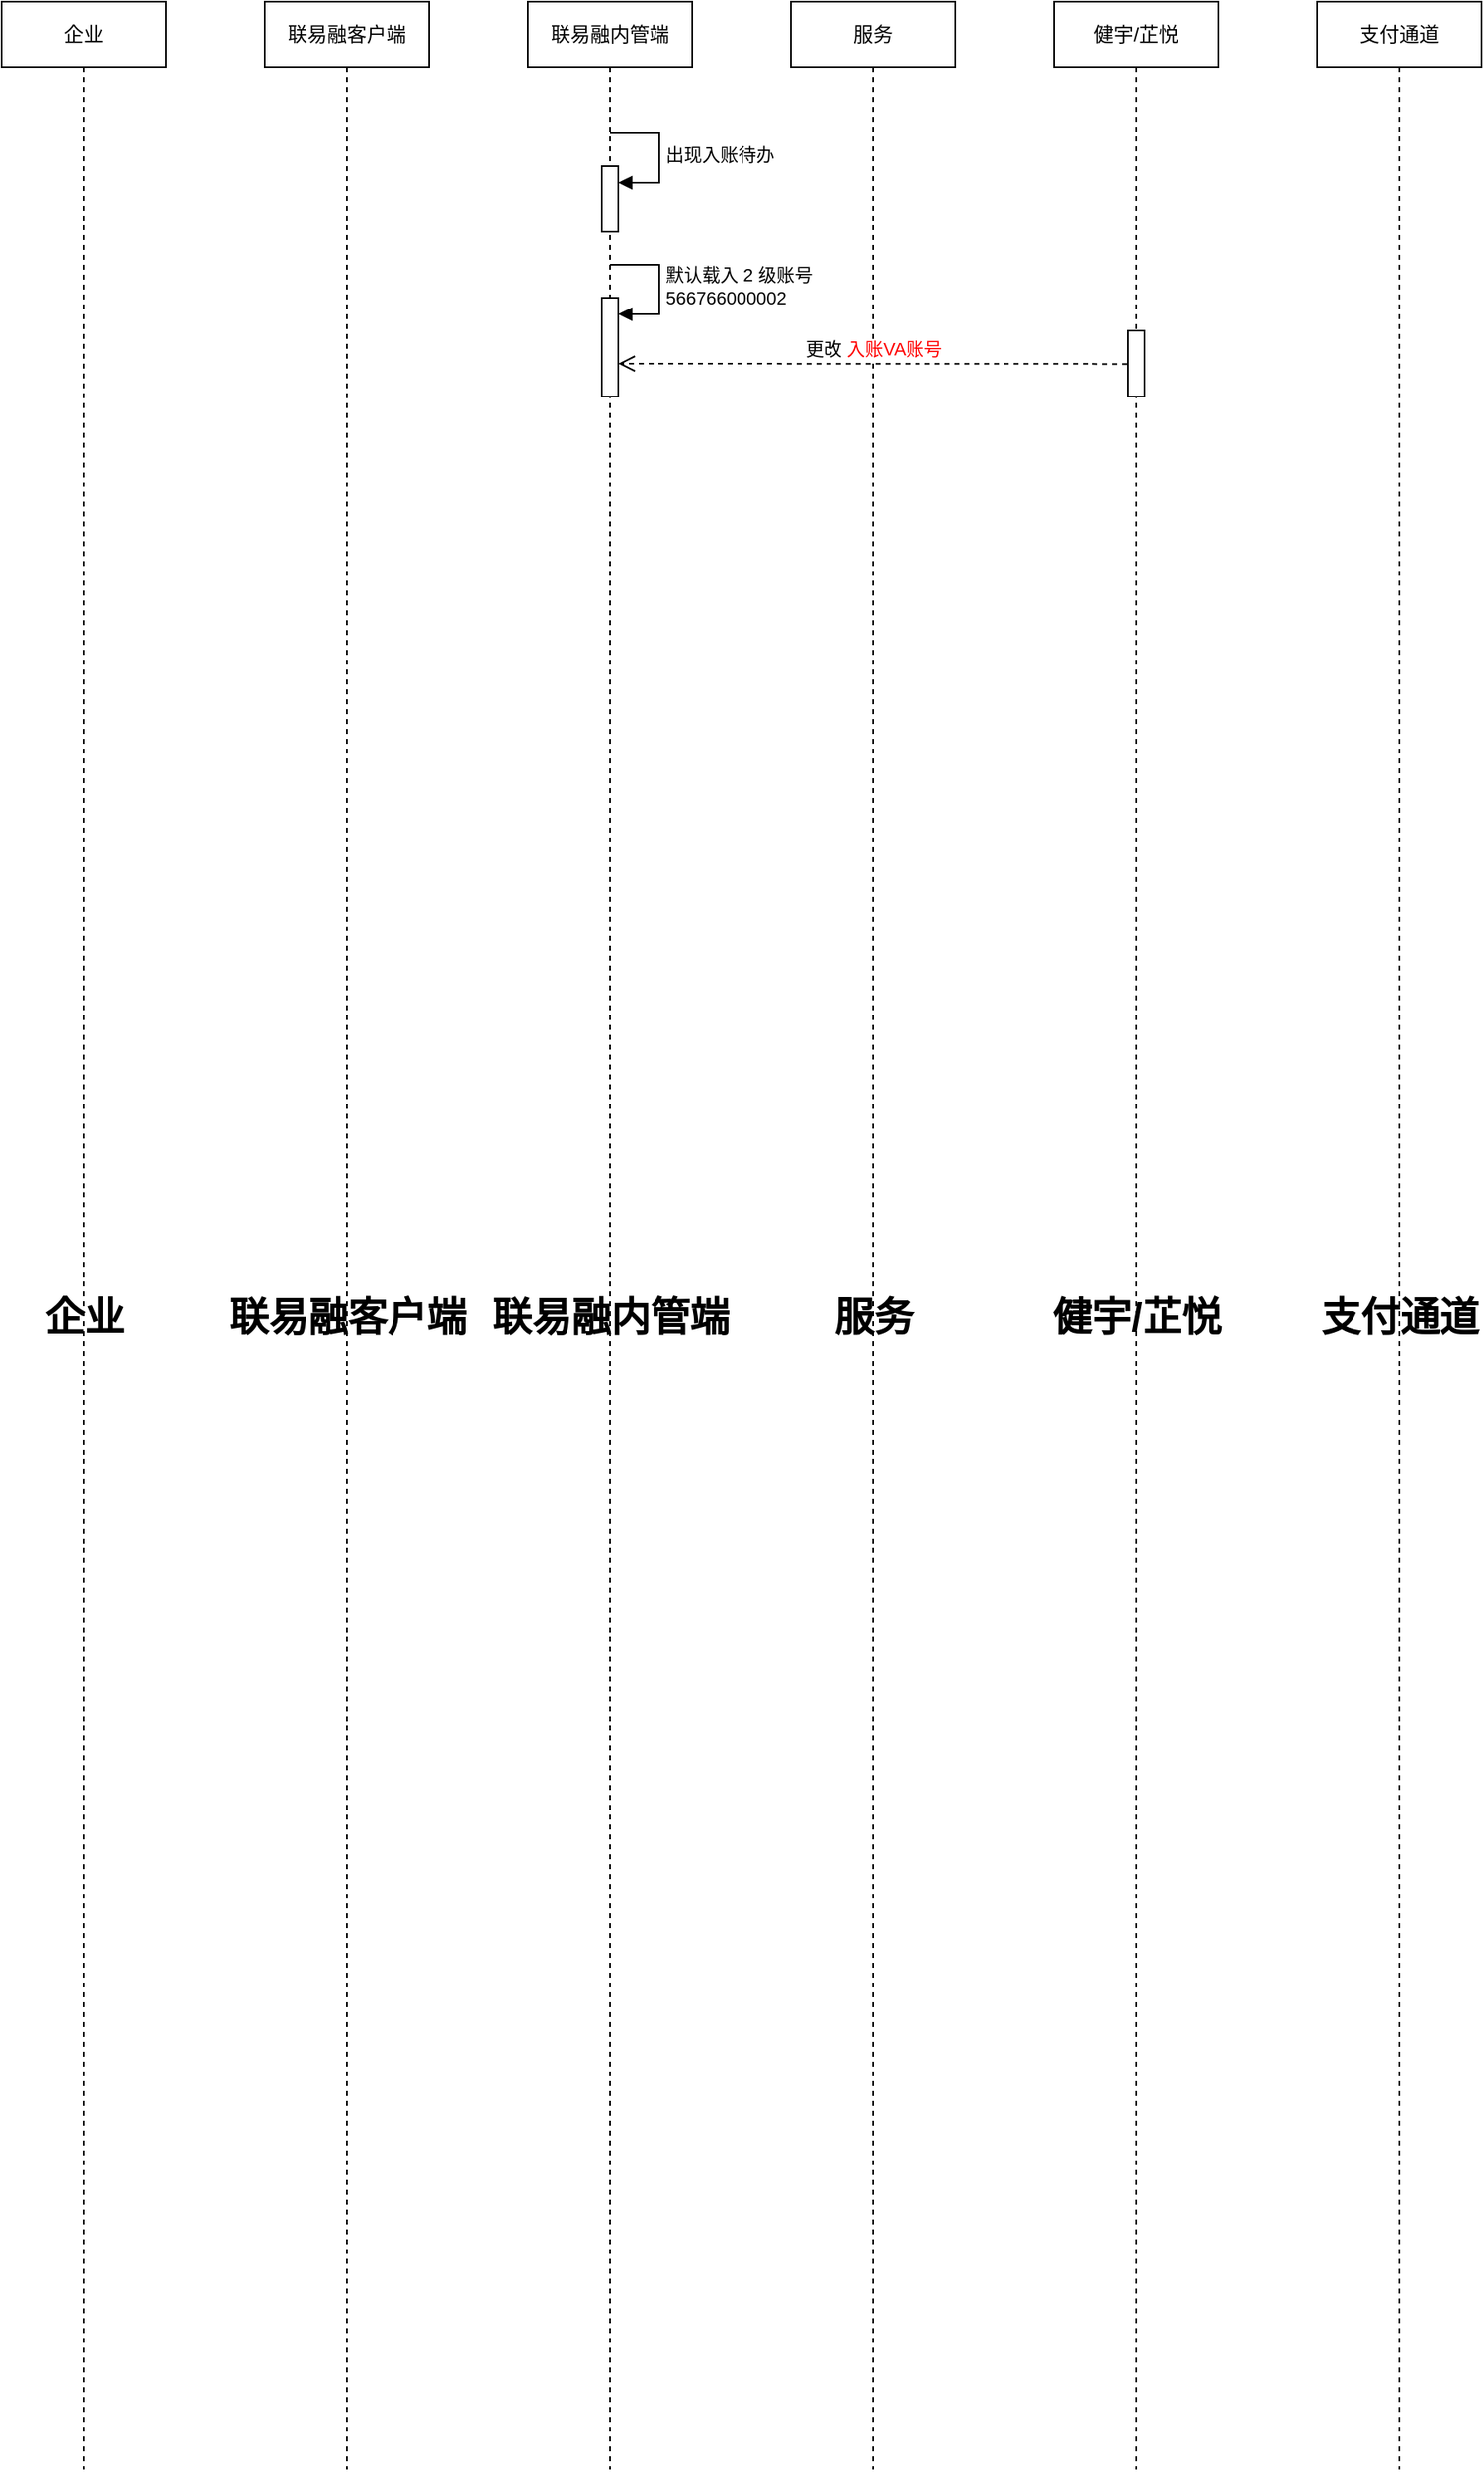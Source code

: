 <mxfile version="21.5.0" type="github">
  <diagram name="Page-1" id="2YBvvXClWsGukQMizWep">
    <mxGraphModel dx="989" dy="578" grid="1" gridSize="10" guides="1" tooltips="1" connect="1" arrows="1" fold="1" page="1" pageScale="1" pageWidth="850" pageHeight="1100" math="0" shadow="0">
      <root>
        <mxCell id="0" />
        <mxCell id="1" parent="0" />
        <mxCell id="JZSiPkEextp9e6Kfsr80-1" value="企业" style="shape=umlLifeline;perimeter=lifelinePerimeter;whiteSpace=wrap;html=1;container=1;dropTarget=0;collapsible=0;recursiveResize=0;outlineConnect=0;portConstraint=eastwest;newEdgeStyle={&quot;edgeStyle&quot;:&quot;elbowEdgeStyle&quot;,&quot;elbow&quot;:&quot;vertical&quot;,&quot;curved&quot;:0,&quot;rounded&quot;:0};" vertex="1" parent="1">
          <mxGeometry x="30" y="40" width="100" height="1500" as="geometry" />
        </mxCell>
        <mxCell id="JZSiPkEextp9e6Kfsr80-2" value="联易融客户端" style="shape=umlLifeline;perimeter=lifelinePerimeter;whiteSpace=wrap;html=1;container=1;dropTarget=0;collapsible=0;recursiveResize=0;outlineConnect=0;portConstraint=eastwest;newEdgeStyle={&quot;edgeStyle&quot;:&quot;elbowEdgeStyle&quot;,&quot;elbow&quot;:&quot;vertical&quot;,&quot;curved&quot;:0,&quot;rounded&quot;:0};" vertex="1" parent="1">
          <mxGeometry x="190" y="40" width="100" height="1500" as="geometry" />
        </mxCell>
        <mxCell id="JZSiPkEextp9e6Kfsr80-3" value="联易融内管端" style="shape=umlLifeline;perimeter=lifelinePerimeter;whiteSpace=wrap;html=1;container=1;dropTarget=0;collapsible=0;recursiveResize=0;outlineConnect=0;portConstraint=eastwest;newEdgeStyle={&quot;edgeStyle&quot;:&quot;elbowEdgeStyle&quot;,&quot;elbow&quot;:&quot;vertical&quot;,&quot;curved&quot;:0,&quot;rounded&quot;:0};" vertex="1" parent="1">
          <mxGeometry x="350" y="40" width="100" height="1500" as="geometry" />
        </mxCell>
        <mxCell id="JZSiPkEextp9e6Kfsr80-17" value="" style="html=1;points=[];perimeter=orthogonalPerimeter;outlineConnect=0;targetShapes=umlLifeline;portConstraint=eastwest;newEdgeStyle={&quot;edgeStyle&quot;:&quot;elbowEdgeStyle&quot;,&quot;elbow&quot;:&quot;vertical&quot;,&quot;curved&quot;:0,&quot;rounded&quot;:0};" vertex="1" parent="JZSiPkEextp9e6Kfsr80-3">
          <mxGeometry x="45" y="100" width="10" height="40" as="geometry" />
        </mxCell>
        <mxCell id="JZSiPkEextp9e6Kfsr80-18" value="出现入账待办" style="html=1;align=left;spacingLeft=2;endArrow=block;rounded=0;edgeStyle=orthogonalEdgeStyle;curved=0;rounded=0;" edge="1" target="JZSiPkEextp9e6Kfsr80-17" parent="JZSiPkEextp9e6Kfsr80-3">
          <mxGeometry x="0.004" relative="1" as="geometry">
            <mxPoint x="50" y="80" as="sourcePoint" />
            <Array as="points">
              <mxPoint x="80" y="110" />
            </Array>
            <mxPoint as="offset" />
          </mxGeometry>
        </mxCell>
        <mxCell id="JZSiPkEextp9e6Kfsr80-22" value="" style="html=1;points=[];perimeter=orthogonalPerimeter;outlineConnect=0;targetShapes=umlLifeline;portConstraint=eastwest;newEdgeStyle={&quot;edgeStyle&quot;:&quot;elbowEdgeStyle&quot;,&quot;elbow&quot;:&quot;vertical&quot;,&quot;curved&quot;:0,&quot;rounded&quot;:0};" vertex="1" parent="JZSiPkEextp9e6Kfsr80-3">
          <mxGeometry x="45" y="180" width="10" height="60" as="geometry" />
        </mxCell>
        <mxCell id="JZSiPkEextp9e6Kfsr80-23" value="默认载入 2 级账号&lt;br&gt;566766000002" style="html=1;align=left;spacingLeft=2;endArrow=block;rounded=0;edgeStyle=orthogonalEdgeStyle;curved=0;rounded=0;" edge="1" parent="JZSiPkEextp9e6Kfsr80-3" target="JZSiPkEextp9e6Kfsr80-22">
          <mxGeometry relative="1" as="geometry">
            <mxPoint x="50" y="160" as="sourcePoint" />
            <Array as="points">
              <mxPoint x="80" y="190" />
            </Array>
            <mxPoint as="offset" />
          </mxGeometry>
        </mxCell>
        <mxCell id="JZSiPkEextp9e6Kfsr80-4" value="服务" style="shape=umlLifeline;perimeter=lifelinePerimeter;whiteSpace=wrap;html=1;container=1;dropTarget=0;collapsible=0;recursiveResize=0;outlineConnect=0;portConstraint=eastwest;newEdgeStyle={&quot;edgeStyle&quot;:&quot;elbowEdgeStyle&quot;,&quot;elbow&quot;:&quot;vertical&quot;,&quot;curved&quot;:0,&quot;rounded&quot;:0};" vertex="1" parent="1">
          <mxGeometry x="510" y="40" width="100" height="1500" as="geometry" />
        </mxCell>
        <mxCell id="JZSiPkEextp9e6Kfsr80-5" value="健宇/芷悦" style="shape=umlLifeline;perimeter=lifelinePerimeter;whiteSpace=wrap;html=1;container=1;dropTarget=0;collapsible=0;recursiveResize=0;outlineConnect=0;portConstraint=eastwest;newEdgeStyle={&quot;edgeStyle&quot;:&quot;elbowEdgeStyle&quot;,&quot;elbow&quot;:&quot;vertical&quot;,&quot;curved&quot;:0,&quot;rounded&quot;:0};" vertex="1" parent="1">
          <mxGeometry x="670" y="40" width="100" height="1500" as="geometry" />
        </mxCell>
        <mxCell id="JZSiPkEextp9e6Kfsr80-24" value="" style="html=1;points=[];perimeter=orthogonalPerimeter;outlineConnect=0;targetShapes=umlLifeline;portConstraint=eastwest;newEdgeStyle={&quot;edgeStyle&quot;:&quot;elbowEdgeStyle&quot;,&quot;elbow&quot;:&quot;vertical&quot;,&quot;curved&quot;:0,&quot;rounded&quot;:0};" vertex="1" parent="JZSiPkEextp9e6Kfsr80-5">
          <mxGeometry x="45" y="200" width="10" height="40" as="geometry" />
        </mxCell>
        <mxCell id="JZSiPkEextp9e6Kfsr80-6" value="企业" style="text;strokeColor=none;fillColor=none;html=1;fontSize=24;fontStyle=1;verticalAlign=middle;align=center;" vertex="1" parent="1">
          <mxGeometry x="30" y="820" width="100" height="40" as="geometry" />
        </mxCell>
        <mxCell id="JZSiPkEextp9e6Kfsr80-7" value="联易融客户端" style="text;strokeColor=none;fillColor=none;html=1;fontSize=24;fontStyle=1;verticalAlign=middle;align=center;" vertex="1" parent="1">
          <mxGeometry x="190" y="820" width="100" height="40" as="geometry" />
        </mxCell>
        <mxCell id="JZSiPkEextp9e6Kfsr80-8" value="联易融内管端" style="text;strokeColor=none;fillColor=none;html=1;fontSize=24;fontStyle=1;verticalAlign=middle;align=center;" vertex="1" parent="1">
          <mxGeometry x="350" y="820" width="100" height="40" as="geometry" />
        </mxCell>
        <mxCell id="JZSiPkEextp9e6Kfsr80-9" value="服务" style="text;strokeColor=none;fillColor=none;html=1;fontSize=24;fontStyle=1;verticalAlign=middle;align=center;" vertex="1" parent="1">
          <mxGeometry x="510" y="820" width="100" height="40" as="geometry" />
        </mxCell>
        <mxCell id="JZSiPkEextp9e6Kfsr80-10" value="健宇/芷悦" style="text;strokeColor=none;fillColor=none;html=1;fontSize=24;fontStyle=1;verticalAlign=middle;align=center;" vertex="1" parent="1">
          <mxGeometry x="670" y="820" width="100" height="40" as="geometry" />
        </mxCell>
        <mxCell id="JZSiPkEextp9e6Kfsr80-12" value="支付通道" style="shape=umlLifeline;perimeter=lifelinePerimeter;whiteSpace=wrap;html=1;container=1;dropTarget=0;collapsible=0;recursiveResize=0;outlineConnect=0;portConstraint=eastwest;newEdgeStyle={&quot;edgeStyle&quot;:&quot;elbowEdgeStyle&quot;,&quot;elbow&quot;:&quot;vertical&quot;,&quot;curved&quot;:0,&quot;rounded&quot;:0};" vertex="1" parent="1">
          <mxGeometry x="830" y="40" width="100" height="1500" as="geometry" />
        </mxCell>
        <mxCell id="JZSiPkEextp9e6Kfsr80-13" value="支付通道" style="text;strokeColor=none;fillColor=none;html=1;fontSize=24;fontStyle=1;verticalAlign=middle;align=center;" vertex="1" parent="1">
          <mxGeometry x="830" y="820" width="100" height="40" as="geometry" />
        </mxCell>
        <mxCell id="JZSiPkEextp9e6Kfsr80-25" value="更改 &lt;font color=&quot;#ff0000&quot;&gt;入账VA账号&lt;/font&gt;" style="html=1;verticalAlign=bottom;endArrow=open;dashed=1;endSize=8;edgeStyle=elbowEdgeStyle;elbow=vertical;curved=0;rounded=0;" edge="1" parent="1">
          <mxGeometry relative="1" as="geometry">
            <mxPoint x="714.5" y="260.2" as="sourcePoint" />
            <mxPoint x="405" y="260" as="targetPoint" />
          </mxGeometry>
        </mxCell>
      </root>
    </mxGraphModel>
  </diagram>
</mxfile>
